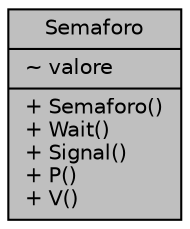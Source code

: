 digraph "Semaforo"
{
 // INTERACTIVE_SVG=YES
  edge [fontname="Helvetica",fontsize="10",labelfontname="Helvetica",labelfontsize="10"];
  node [fontname="Helvetica",fontsize="10",shape=record];
  Node1 [label="{Semaforo\n|~ valore\l|+ Semaforo()\l+ Wait()\l+ Signal()\l+ P()\l+ V()\l}",height=0.2,width=0.4,color="black", fillcolor="grey75", style="filled", fontcolor="black"];
}
